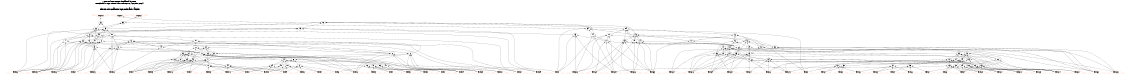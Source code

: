 # Network structure generated by ABC

digraph network {
size = "7.5,10";
center = true;
edge [dir = back];

{
  node [shape = plaintext];
  edge [style = invis];
  LevelTitle1 [label=""];
  LevelTitle2 [label=""];
  Level9 [label = ""];
  Level8 [label = ""];
  Level7 [label = ""];
  Level6 [label = ""];
  Level5 [label = ""];
  Level4 [label = ""];
  Level3 [label = ""];
  Level2 [label = ""];
  Level1 [label = ""];
  Level0 [label = ""];
  LevelTitle1 ->  LevelTitle2 ->  Level9 ->  Level8 ->  Level7 ->  Level6 ->  Level5 ->  Level4 ->  Level3 ->  Level2 ->  Level1 ->  Level0;
}

{
  rank = same;
  LevelTitle1;
  title1 [shape=plaintext,
          fontsize=20,
          fontname = "Times-Roman",
          label="Network structure visualized by ABC\nBenchmark \"top\". Time was Wed Oct 16 16:02:00 2024. "
         ];
}

{
  rank = same;
  LevelTitle2;
  title2 [shape=plaintext,
          fontsize=18,
          fontname = "Times-Roman",
          label="The network contains 90 logic nodes and 0 latches.\n"
         ];
}

{
  rank = same;
  Level9;
  Node61 [label = "outport0", shape = invtriangle, color = coral, fillcolor = coral];
  Node62 [label = "outport1", shape = invtriangle, color = coral, fillcolor = coral];
  Node63 [label = "outport2", shape = invtriangle, color = coral, fillcolor = coral];
}

{
  rank = same;
  Level8;
  Node65 [label = "65\n", shape = ellipse];
  Node108 [label = "108\n", shape = ellipse];
  Node153 [label = "153\n", shape = ellipse];
}

{
  rank = same;
  Level7;
  Node66 [label = "66\n", shape = ellipse];
  Node98 [label = "98\n", shape = ellipse];
  Node109 [label = "109\n", shape = ellipse];
  Node142 [label = "142\n", shape = ellipse];
  Node154 [label = "154\n", shape = ellipse];
}

{
  rank = same;
  Level6;
  Node67 [label = "67\n", shape = ellipse];
  Node99 [label = "99\n", shape = ellipse];
  Node100 [label = "100\n", shape = ellipse];
  Node110 [label = "110\n", shape = ellipse];
  Node116 [label = "116\n", shape = ellipse];
  Node143 [label = "143\n", shape = ellipse];
  Node144 [label = "144\n", shape = ellipse];
  Node145 [label = "145\n", shape = ellipse];
}

{
  rank = same;
  Level5;
  Node68 [label = "68\n", shape = ellipse];
  Node73 [label = "73\n", shape = ellipse];
  Node74 [label = "74\n", shape = ellipse];
  Node75 [label = "75\n", shape = ellipse];
  Node76 [label = "76\n", shape = ellipse];
  Node97 [label = "97\n", shape = ellipse];
  Node101 [label = "101\n", shape = ellipse];
  Node111 [label = "111\n", shape = ellipse];
  Node117 [label = "117\n", shape = ellipse];
  Node118 [label = "118\n", shape = ellipse];
  Node139 [label = "139\n", shape = ellipse];
  Node140 [label = "140\n", shape = ellipse];
  Node141 [label = "141\n", shape = ellipse];
  Node146 [label = "146\n", shape = ellipse];
}

{
  rank = same;
  Level4;
  Node69 [label = "69\n", shape = ellipse];
  Node77 [label = "77\n", shape = ellipse];
  Node78 [label = "78\n", shape = ellipse];
  Node79 [label = "79\n", shape = ellipse];
  Node80 [label = "80\n", shape = ellipse];
  Node102 [label = "102\n", shape = ellipse];
  Node112 [label = "112\n", shape = ellipse];
  Node119 [label = "119\n", shape = ellipse];
  Node120 [label = "120\n", shape = ellipse];
  Node137 [label = "137\n", shape = ellipse];
  Node138 [label = "138\n", shape = ellipse];
  Node147 [label = "147\n", shape = ellipse];
}

{
  rank = same;
  Level3;
  Node70 [label = "70\n", shape = ellipse];
  Node81 [label = "81\n", shape = ellipse];
  Node82 [label = "82\n", shape = ellipse];
  Node83 [label = "83\n", shape = ellipse];
  Node84 [label = "84\n", shape = ellipse];
  Node96 [label = "96\n", shape = ellipse];
  Node103 [label = "103\n", shape = ellipse];
  Node113 [label = "113\n", shape = ellipse];
  Node121 [label = "121\n", shape = ellipse];
  Node122 [label = "122\n", shape = ellipse];
  Node123 [label = "123\n", shape = ellipse];
  Node135 [label = "135\n", shape = ellipse];
  Node136 [label = "136\n", shape = ellipse];
  Node148 [label = "148\n", shape = ellipse];
}

{
  rank = same;
  Level2;
  Node71 [label = "71\n", shape = ellipse];
  Node85 [label = "85\n", shape = ellipse];
  Node86 [label = "86\n", shape = ellipse];
  Node87 [label = "87\n", shape = ellipse];
  Node88 [label = "88\n", shape = ellipse];
  Node95 [label = "95\n", shape = ellipse];
  Node104 [label = "104\n", shape = ellipse];
  Node114 [label = "114\n", shape = ellipse];
  Node124 [label = "124\n", shape = ellipse];
  Node125 [label = "125\n", shape = ellipse];
  Node126 [label = "126\n", shape = ellipse];
  Node127 [label = "127\n", shape = ellipse];
  Node134 [label = "134\n", shape = ellipse];
  Node149 [label = "149\n", shape = ellipse];
}

{
  rank = same;
  Level1;
  Node72 [label = "72\n", shape = ellipse];
  Node89 [label = "89\n", shape = ellipse];
  Node90 [label = "90\n", shape = ellipse];
  Node91 [label = "91\n", shape = ellipse];
  Node92 [label = "92\n", shape = ellipse];
  Node93 [label = "93\n", shape = ellipse];
  Node94 [label = "94\n", shape = ellipse];
  Node105 [label = "105\n", shape = ellipse];
  Node106 [label = "106\n", shape = ellipse];
  Node107 [label = "107\n", shape = ellipse];
  Node115 [label = "115\n", shape = ellipse];
  Node128 [label = "128\n", shape = ellipse];
  Node129 [label = "129\n", shape = ellipse];
  Node130 [label = "130\n", shape = ellipse];
  Node131 [label = "131\n", shape = ellipse];
  Node132 [label = "132\n", shape = ellipse];
  Node133 [label = "133\n", shape = ellipse];
  Node150 [label = "150\n", shape = ellipse];
  Node151 [label = "151\n", shape = ellipse];
  Node152 [label = "152\n", shape = ellipse];
}

{
  rank = same;
  Level0;
  Node1 [label = "dest_x0", shape = triangle, color = coral, fillcolor = coral];
  Node2 [label = "dest_x1", shape = triangle, color = coral, fillcolor = coral];
  Node3 [label = "dest_x2", shape = triangle, color = coral, fillcolor = coral];
  Node4 [label = "dest_x3", shape = triangle, color = coral, fillcolor = coral];
  Node5 [label = "dest_x4", shape = triangle, color = coral, fillcolor = coral];
  Node6 [label = "dest_x5", shape = triangle, color = coral, fillcolor = coral];
  Node7 [label = "dest_x6", shape = triangle, color = coral, fillcolor = coral];
  Node8 [label = "dest_x7", shape = triangle, color = coral, fillcolor = coral];
  Node9 [label = "dest_x8", shape = triangle, color = coral, fillcolor = coral];
  Node10 [label = "dest_x9", shape = triangle, color = coral, fillcolor = coral];
  Node11 [label = "dest_x10", shape = triangle, color = coral, fillcolor = coral];
  Node12 [label = "dest_x11", shape = triangle, color = coral, fillcolor = coral];
  Node13 [label = "dest_x12", shape = triangle, color = coral, fillcolor = coral];
  Node14 [label = "dest_x13", shape = triangle, color = coral, fillcolor = coral];
  Node15 [label = "dest_x14", shape = triangle, color = coral, fillcolor = coral];
  Node16 [label = "dest_x15", shape = triangle, color = coral, fillcolor = coral];
  Node17 [label = "dest_x16", shape = triangle, color = coral, fillcolor = coral];
  Node18 [label = "dest_x17", shape = triangle, color = coral, fillcolor = coral];
  Node19 [label = "dest_x18", shape = triangle, color = coral, fillcolor = coral];
  Node20 [label = "dest_x19", shape = triangle, color = coral, fillcolor = coral];
  Node21 [label = "dest_x20", shape = triangle, color = coral, fillcolor = coral];
  Node22 [label = "dest_x21", shape = triangle, color = coral, fillcolor = coral];
  Node23 [label = "dest_x22", shape = triangle, color = coral, fillcolor = coral];
  Node24 [label = "dest_x23", shape = triangle, color = coral, fillcolor = coral];
  Node25 [label = "dest_x24", shape = triangle, color = coral, fillcolor = coral];
  Node26 [label = "dest_x25", shape = triangle, color = coral, fillcolor = coral];
  Node27 [label = "dest_x26", shape = triangle, color = coral, fillcolor = coral];
  Node28 [label = "dest_x27", shape = triangle, color = coral, fillcolor = coral];
  Node29 [label = "dest_x28", shape = triangle, color = coral, fillcolor = coral];
  Node30 [label = "dest_x29", shape = triangle, color = coral, fillcolor = coral];
  Node31 [label = "dest_y0", shape = triangle, color = coral, fillcolor = coral];
  Node32 [label = "dest_y1", shape = triangle, color = coral, fillcolor = coral];
  Node33 [label = "dest_y2", shape = triangle, color = coral, fillcolor = coral];
  Node34 [label = "dest_y3", shape = triangle, color = coral, fillcolor = coral];
  Node35 [label = "dest_y4", shape = triangle, color = coral, fillcolor = coral];
  Node36 [label = "dest_y5", shape = triangle, color = coral, fillcolor = coral];
  Node37 [label = "dest_y6", shape = triangle, color = coral, fillcolor = coral];
  Node38 [label = "dest_y7", shape = triangle, color = coral, fillcolor = coral];
  Node39 [label = "dest_y8", shape = triangle, color = coral, fillcolor = coral];
  Node40 [label = "dest_y9", shape = triangle, color = coral, fillcolor = coral];
  Node41 [label = "dest_y10", shape = triangle, color = coral, fillcolor = coral];
  Node42 [label = "dest_y11", shape = triangle, color = coral, fillcolor = coral];
  Node43 [label = "dest_y12", shape = triangle, color = coral, fillcolor = coral];
  Node44 [label = "dest_y13", shape = triangle, color = coral, fillcolor = coral];
  Node45 [label = "dest_y14", shape = triangle, color = coral, fillcolor = coral];
  Node46 [label = "dest_y15", shape = triangle, color = coral, fillcolor = coral];
  Node47 [label = "dest_y16", shape = triangle, color = coral, fillcolor = coral];
  Node48 [label = "dest_y17", shape = triangle, color = coral, fillcolor = coral];
  Node49 [label = "dest_y18", shape = triangle, color = coral, fillcolor = coral];
  Node50 [label = "dest_y19", shape = triangle, color = coral, fillcolor = coral];
  Node51 [label = "dest_y20", shape = triangle, color = coral, fillcolor = coral];
  Node52 [label = "dest_y21", shape = triangle, color = coral, fillcolor = coral];
  Node53 [label = "dest_y22", shape = triangle, color = coral, fillcolor = coral];
  Node54 [label = "dest_y23", shape = triangle, color = coral, fillcolor = coral];
  Node55 [label = "dest_y24", shape = triangle, color = coral, fillcolor = coral];
  Node56 [label = "dest_y25", shape = triangle, color = coral, fillcolor = coral];
  Node57 [label = "dest_y26", shape = triangle, color = coral, fillcolor = coral];
  Node58 [label = "dest_y27", shape = triangle, color = coral, fillcolor = coral];
  Node59 [label = "dest_y28", shape = triangle, color = coral, fillcolor = coral];
  Node60 [label = "dest_y29", shape = triangle, color = coral, fillcolor = coral];
}

title1 -> title2 [style = invis];
title2 -> Node61 [style = invis];
title2 -> Node62 [style = invis];
title2 -> Node63 [style = invis];
Node61 -> Node62 [style = invis];
Node62 -> Node63 [style = invis];
Node61 -> Node65 [style = solid];
Node62 -> Node108 [style = solid];
Node63 -> Node153 [style = solid];
Node65 -> Node66 [style = solid];
Node65 -> Node98 [style = solid];
Node66 -> Node67 [style = solid];
Node66 -> Node97 [style = solid];
Node66 -> Node29 [style = solid];
Node66 -> Node30 [style = solid];
Node67 -> Node68 [style = solid];
Node67 -> Node73 [style = solid];
Node67 -> Node74 [style = solid];
Node67 -> Node75 [style = solid];
Node67 -> Node76 [style = solid];
Node68 -> Node69 [style = solid];
Node68 -> Node26 [style = solid];
Node68 -> Node27 [style = solid];
Node68 -> Node28 [style = solid];
Node68 -> Node29 [style = solid];
Node69 -> Node70 [style = solid];
Node69 -> Node23 [style = solid];
Node69 -> Node24 [style = solid];
Node69 -> Node25 [style = solid];
Node70 -> Node71 [style = solid];
Node70 -> Node19 [style = solid];
Node70 -> Node20 [style = solid];
Node70 -> Node21 [style = solid];
Node70 -> Node22 [style = solid];
Node71 -> Node72 [style = solid];
Node71 -> Node15 [style = solid];
Node71 -> Node16 [style = solid];
Node71 -> Node17 [style = solid];
Node71 -> Node18 [style = solid];
Node72 -> Node10 [style = solid];
Node72 -> Node11 [style = solid];
Node72 -> Node12 [style = solid];
Node72 -> Node13 [style = solid];
Node72 -> Node14 [style = solid];
Node73 -> Node69 [style = solid];
Node73 -> Node26 [style = solid];
Node73 -> Node27 [style = solid];
Node73 -> Node28 [style = solid];
Node74 -> Node69 [style = solid];
Node74 -> Node26 [style = solid];
Node74 -> Node27 [style = solid];
Node75 -> Node69 [style = solid];
Node75 -> Node26 [style = solid];
Node76 -> Node77 [style = solid];
Node76 -> Node78 [style = solid];
Node76 -> Node79 [style = solid];
Node76 -> Node80 [style = solid];
Node76 -> Node96 [style = solid];
Node77 -> Node70 [style = solid];
Node77 -> Node23 [style = solid];
Node77 -> Node24 [style = solid];
Node77 -> Node25 [style = solid];
Node78 -> Node70 [style = solid];
Node78 -> Node23 [style = solid];
Node78 -> Node24 [style = solid];
Node79 -> Node70 [style = solid];
Node79 -> Node23 [style = solid];
Node80 -> Node81 [style = solid];
Node80 -> Node82 [style = solid];
Node80 -> Node83 [style = solid];
Node80 -> Node84 [style = solid];
Node80 -> Node95 [style = solid];
Node81 -> Node71 [style = solid];
Node81 -> Node19 [style = solid];
Node81 -> Node20 [style = solid];
Node81 -> Node21 [style = solid];
Node82 -> Node71 [style = solid];
Node82 -> Node19 [style = solid];
Node82 -> Node20 [style = solid];
Node83 -> Node71 [style = solid];
Node83 -> Node19 [style = solid];
Node84 -> Node85 [style = solid];
Node84 -> Node86 [style = solid];
Node84 -> Node87 [style = solid];
Node84 -> Node88 [style = solid];
Node84 -> Node94 [style = solid];
Node85 -> Node72 [style = solid];
Node85 -> Node15 [style = solid];
Node85 -> Node16 [style = solid];
Node85 -> Node17 [style = solid];
Node86 -> Node72 [style = solid];
Node86 -> Node15 [style = solid];
Node86 -> Node16 [style = solid];
Node87 -> Node72 [style = solid];
Node87 -> Node15 [style = solid];
Node88 -> Node89 [style = solid];
Node88 -> Node90 [style = solid];
Node88 -> Node91 [style = solid];
Node88 -> Node92 [style = solid];
Node88 -> Node93 [style = solid];
Node89 -> Node10 [style = solid];
Node89 -> Node11 [style = solid];
Node89 -> Node12 [style = solid];
Node89 -> Node13 [style = solid];
Node90 -> Node10 [style = solid];
Node90 -> Node11 [style = solid];
Node90 -> Node12 [style = solid];
Node91 -> Node1 [style = solid];
Node91 -> Node2 [style = solid];
Node92 -> Node3 [style = solid];
Node92 -> Node4 [style = solid];
Node92 -> Node5 [style = solid];
Node92 -> Node6 [style = solid];
Node93 -> Node7 [style = solid];
Node93 -> Node8 [style = solid];
Node93 -> Node9 [style = solid];
Node93 -> Node10 [style = solid];
Node93 -> Node11 [style = solid];
Node94 -> Node10 [style = solid];
Node94 -> Node11 [style = solid];
Node94 -> Node12 [style = solid];
Node94 -> Node13 [style = solid];
Node94 -> Node14 [style = solid];
Node95 -> Node72 [style = solid];
Node95 -> Node15 [style = solid];
Node95 -> Node16 [style = solid];
Node95 -> Node17 [style = solid];
Node95 -> Node18 [style = solid];
Node96 -> Node71 [style = solid];
Node96 -> Node19 [style = solid];
Node96 -> Node20 [style = solid];
Node96 -> Node21 [style = solid];
Node96 -> Node22 [style = solid];
Node97 -> Node69 [style = solid];
Node97 -> Node26 [style = solid];
Node97 -> Node27 [style = solid];
Node97 -> Node28 [style = solid];
Node98 -> Node99 [style = solid];
Node98 -> Node100 [style = solid];
Node98 -> Node68 [style = solid];
Node98 -> Node73 [style = solid];
Node98 -> Node74 [style = solid];
Node99 -> Node97 [style = solid];
Node99 -> Node29 [style = solid];
Node99 -> Node30 [style = solid];
Node100 -> Node75 [style = solid];
Node100 -> Node101 [style = solid];
Node100 -> Node77 [style = solid];
Node100 -> Node78 [style = solid];
Node101 -> Node79 [style = solid];
Node101 -> Node102 [style = solid];
Node101 -> Node96 [style = solid];
Node101 -> Node81 [style = solid];
Node102 -> Node82 [style = solid];
Node102 -> Node83 [style = solid];
Node102 -> Node103 [style = solid];
Node102 -> Node95 [style = solid];
Node103 -> Node85 [style = solid];
Node103 -> Node86 [style = solid];
Node103 -> Node87 [style = solid];
Node103 -> Node104 [style = solid];
Node103 -> Node94 [style = solid];
Node104 -> Node89 [style = solid];
Node104 -> Node90 [style = solid];
Node104 -> Node105 [style = solid];
Node104 -> Node106 [style = solid];
Node104 -> Node107 [style = solid];
Node105 -> Node2 [style = solid];
Node105 -> Node3 [style = solid];
Node106 -> Node4 [style = solid];
Node106 -> Node5 [style = solid];
Node106 -> Node6 [style = solid];
Node106 -> Node7 [style = solid];
Node107 -> Node8 [style = solid];
Node107 -> Node9 [style = solid];
Node107 -> Node10 [style = solid];
Node107 -> Node11 [style = solid];
Node108 -> Node98 [style = solid];
Node108 -> Node109 [style = solid];
Node108 -> Node142 [style = solid];
Node108 -> Node144 [style = solid];
Node108 -> Node145 [style = solid];
Node109 -> Node110 [style = solid];
Node109 -> Node116 [style = solid];
Node109 -> Node139 [style = solid];
Node109 -> Node140 [style = solid];
Node109 -> Node141 [style = solid];
Node110 -> Node111 [style = solid];
Node110 -> Node1 [style = solid];
Node110 -> Node31 [style = solid];
Node110 -> Node59 [style = solid];
Node110 -> Node60 [style = solid];
Node111 -> Node112 [style = solid];
Node111 -> Node56 [style = solid];
Node111 -> Node57 [style = solid];
Node111 -> Node58 [style = solid];
Node112 -> Node113 [style = solid];
Node112 -> Node53 [style = solid];
Node112 -> Node54 [style = solid];
Node112 -> Node55 [style = solid];
Node113 -> Node114 [style = solid];
Node113 -> Node49 [style = solid];
Node113 -> Node50 [style = solid];
Node113 -> Node51 [style = solid];
Node113 -> Node52 [style = solid];
Node114 -> Node115 [style = solid];
Node114 -> Node45 [style = solid];
Node114 -> Node46 [style = solid];
Node114 -> Node47 [style = solid];
Node114 -> Node48 [style = solid];
Node115 -> Node40 [style = solid];
Node115 -> Node41 [style = solid];
Node115 -> Node42 [style = solid];
Node115 -> Node43 [style = solid];
Node115 -> Node44 [style = solid];
Node116 -> Node117 [style = solid];
Node116 -> Node118 [style = solid];
Node116 -> Node137 [style = solid];
Node116 -> Node138 [style = solid];
Node117 -> Node112 [style = solid];
Node117 -> Node56 [style = solid];
Node118 -> Node119 [style = solid];
Node118 -> Node120 [style = solid];
Node118 -> Node135 [style = solid];
Node118 -> Node136 [style = solid];
Node119 -> Node113 [style = solid];
Node119 -> Node53 [style = solid];
Node120 -> Node121 [style = solid];
Node120 -> Node122 [style = solid];
Node120 -> Node123 [style = solid];
Node120 -> Node134 [style = solid];
Node121 -> Node114 [style = solid];
Node121 -> Node49 [style = solid];
Node121 -> Node50 [style = solid];
Node122 -> Node114 [style = solid];
Node122 -> Node49 [style = solid];
Node123 -> Node124 [style = solid];
Node123 -> Node125 [style = solid];
Node123 -> Node126 [style = solid];
Node123 -> Node127 [style = solid];
Node123 -> Node133 [style = solid];
Node124 -> Node115 [style = solid];
Node124 -> Node45 [style = solid];
Node124 -> Node46 [style = solid];
Node124 -> Node47 [style = solid];
Node125 -> Node115 [style = solid];
Node125 -> Node45 [style = solid];
Node125 -> Node46 [style = solid];
Node126 -> Node115 [style = solid];
Node126 -> Node45 [style = solid];
Node127 -> Node128 [style = solid];
Node127 -> Node129 [style = solid];
Node127 -> Node130 [style = solid];
Node127 -> Node131 [style = solid];
Node127 -> Node132 [style = solid];
Node128 -> Node40 [style = solid];
Node128 -> Node41 [style = solid];
Node128 -> Node42 [style = solid];
Node128 -> Node43 [style = solid];
Node129 -> Node40 [style = solid];
Node129 -> Node41 [style = solid];
Node129 -> Node42 [style = solid];
Node130 -> Node35 [style = solid];
Node130 -> Node36 [style = solid];
Node130 -> Node37 [style = solid];
Node130 -> Node38 [style = solid];
Node131 -> Node31 [style = solid];
Node131 -> Node32 [style = solid];
Node131 -> Node33 [style = solid];
Node131 -> Node34 [style = solid];
Node132 -> Node39 [style = solid];
Node132 -> Node40 [style = solid];
Node132 -> Node41 [style = solid];
Node132 -> Node60 [style = solid];
Node133 -> Node40 [style = solid];
Node133 -> Node41 [style = solid];
Node133 -> Node42 [style = solid];
Node133 -> Node43 [style = solid];
Node133 -> Node44 [style = solid];
Node134 -> Node115 [style = solid];
Node134 -> Node45 [style = solid];
Node134 -> Node46 [style = solid];
Node134 -> Node47 [style = solid];
Node134 -> Node48 [style = solid];
Node135 -> Node114 [style = solid];
Node135 -> Node49 [style = solid];
Node135 -> Node50 [style = solid];
Node135 -> Node51 [style = solid];
Node135 -> Node52 [style = solid];
Node136 -> Node114 [style = solid];
Node136 -> Node49 [style = solid];
Node136 -> Node50 [style = solid];
Node136 -> Node51 [style = solid];
Node137 -> Node113 [style = solid];
Node137 -> Node53 [style = solid];
Node137 -> Node54 [style = solid];
Node137 -> Node55 [style = solid];
Node138 -> Node113 [style = solid];
Node138 -> Node53 [style = solid];
Node138 -> Node54 [style = solid];
Node139 -> Node112 [style = solid];
Node139 -> Node56 [style = solid];
Node139 -> Node57 [style = solid];
Node139 -> Node58 [style = solid];
Node139 -> Node59 [style = solid];
Node140 -> Node112 [style = solid];
Node140 -> Node56 [style = solid];
Node140 -> Node57 [style = solid];
Node140 -> Node58 [style = solid];
Node141 -> Node112 [style = solid];
Node141 -> Node56 [style = solid];
Node141 -> Node57 [style = solid];
Node142 -> Node67 [style = solid];
Node142 -> Node143 [style = solid];
Node142 -> Node97 [style = solid];
Node142 -> Node29 [style = solid];
Node142 -> Node30 [style = solid];
Node143 -> Node111 [style = solid];
Node143 -> Node1 [style = solid];
Node143 -> Node59 [style = solid];
Node143 -> Node60 [style = solid];
Node144 -> Node111 [style = solid];
Node144 -> Node59 [style = solid];
Node144 -> Node60 [style = solid];
Node145 -> Node139 [style = solid];
Node145 -> Node140 [style = solid];
Node145 -> Node141 [style = solid];
Node145 -> Node117 [style = solid];
Node145 -> Node146 [style = solid];
Node146 -> Node137 [style = solid];
Node146 -> Node138 [style = solid];
Node146 -> Node119 [style = solid];
Node146 -> Node147 [style = solid];
Node146 -> Node135 [style = solid];
Node147 -> Node136 [style = solid];
Node147 -> Node121 [style = solid];
Node147 -> Node122 [style = solid];
Node147 -> Node148 [style = solid];
Node147 -> Node134 [style = solid];
Node148 -> Node124 [style = solid];
Node148 -> Node125 [style = solid];
Node148 -> Node126 [style = solid];
Node148 -> Node149 [style = solid];
Node148 -> Node133 [style = solid];
Node149 -> Node128 [style = solid];
Node149 -> Node129 [style = solid];
Node149 -> Node150 [style = solid];
Node149 -> Node151 [style = solid];
Node149 -> Node152 [style = solid];
Node150 -> Node32 [style = solid];
Node150 -> Node33 [style = solid];
Node151 -> Node34 [style = solid];
Node151 -> Node35 [style = solid];
Node151 -> Node36 [style = solid];
Node151 -> Node37 [style = solid];
Node152 -> Node38 [style = solid];
Node152 -> Node39 [style = solid];
Node152 -> Node40 [style = solid];
Node152 -> Node41 [style = solid];
Node153 -> Node66 [style = solid];
Node153 -> Node98 [style = solid];
Node153 -> Node154 [style = solid];
Node154 -> Node144 [style = solid];
Node154 -> Node145 [style = solid];
Node154 -> Node1 [style = solid];
Node154 -> Node31 [style = solid];
}

